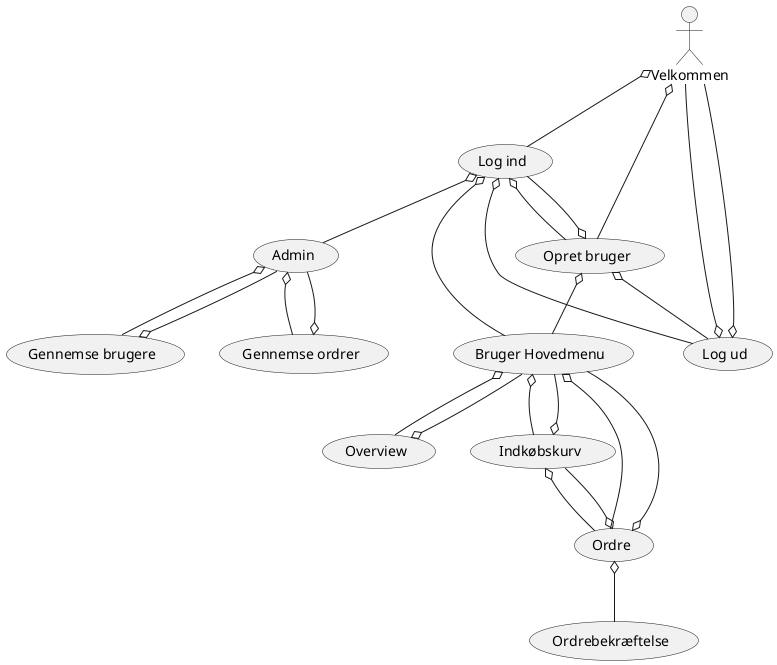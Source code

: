 @startuml

Velkommen o-- (Log ind)
Velkommen o-- (Opret bruger)

(Log ind) o-- (Log ud)
(Log ud) o-- Velkommen

(Opret bruger) o-- (Log ud)
(Log ud) o-- Velkommen

(Log ind) o-- (Bruger Hovedmenu)
(Log ind) o-- (Opret bruger)
(Opret bruger) o-- (Log ind)

(Opret bruger) o-- (Bruger Hovedmenu)

(Bruger Hovedmenu) o-- (Overview)
(Overview) o-- (Bruger Hovedmenu)

(Bruger Hovedmenu) o-- (Indkøbskurv)
(Bruger Hovedmenu) o-- (Ordre)

(Ordre) o-- (Bruger Hovedmenu)
(Indkøbskurv) o-- (Bruger Hovedmenu)

(Ordre) o-- (Indkøbskurv)
(Indkøbskurv) o-- (Ordre)

(Ordre) o-- (Ordrebekræftelse)

(Log ind) o-- (Admin)

(Admin) o-- (Gennemse ordrer)
(Gennemse ordrer) o-- (Admin)

(Admin) o-- (Gennemse brugere)
(Gennemse brugere) o-- (Admin)

@enduml